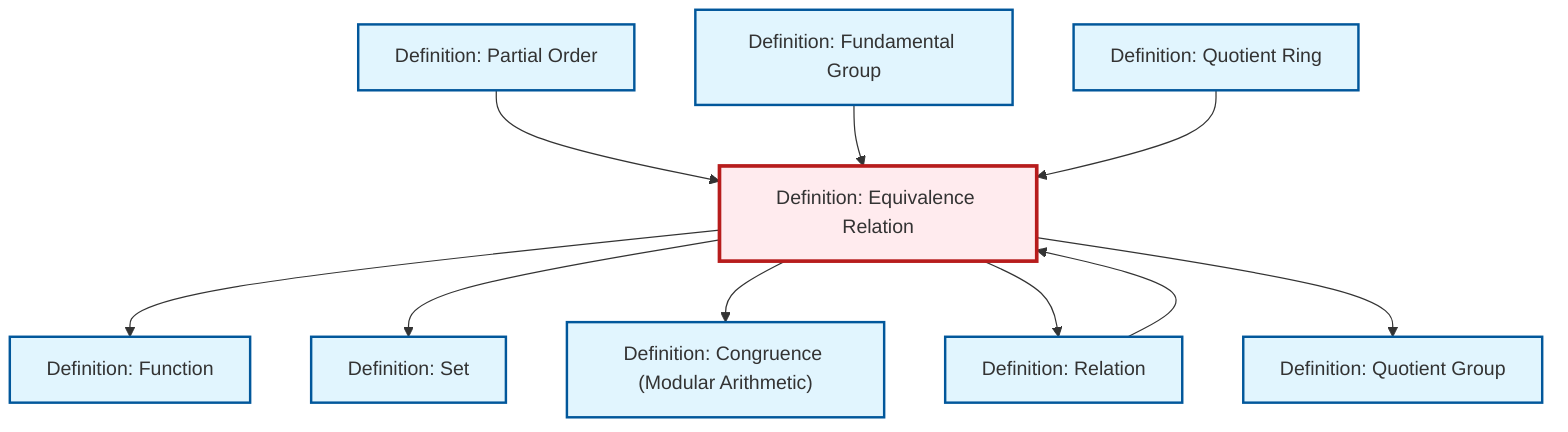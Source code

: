 graph TD
    classDef definition fill:#e1f5fe,stroke:#01579b,stroke-width:2px
    classDef theorem fill:#f3e5f5,stroke:#4a148c,stroke-width:2px
    classDef axiom fill:#fff3e0,stroke:#e65100,stroke-width:2px
    classDef example fill:#e8f5e9,stroke:#1b5e20,stroke-width:2px
    classDef current fill:#ffebee,stroke:#b71c1c,stroke-width:3px
    def-congruence["Definition: Congruence (Modular Arithmetic)"]:::definition
    def-function["Definition: Function"]:::definition
    def-partial-order["Definition: Partial Order"]:::definition
    def-fundamental-group["Definition: Fundamental Group"]:::definition
    def-set["Definition: Set"]:::definition
    def-relation["Definition: Relation"]:::definition
    def-equivalence-relation["Definition: Equivalence Relation"]:::definition
    def-quotient-ring["Definition: Quotient Ring"]:::definition
    def-quotient-group["Definition: Quotient Group"]:::definition
    def-equivalence-relation --> def-function
    def-partial-order --> def-equivalence-relation
    def-equivalence-relation --> def-set
    def-fundamental-group --> def-equivalence-relation
    def-quotient-ring --> def-equivalence-relation
    def-equivalence-relation --> def-congruence
    def-equivalence-relation --> def-relation
    def-equivalence-relation --> def-quotient-group
    def-relation --> def-equivalence-relation
    class def-equivalence-relation current